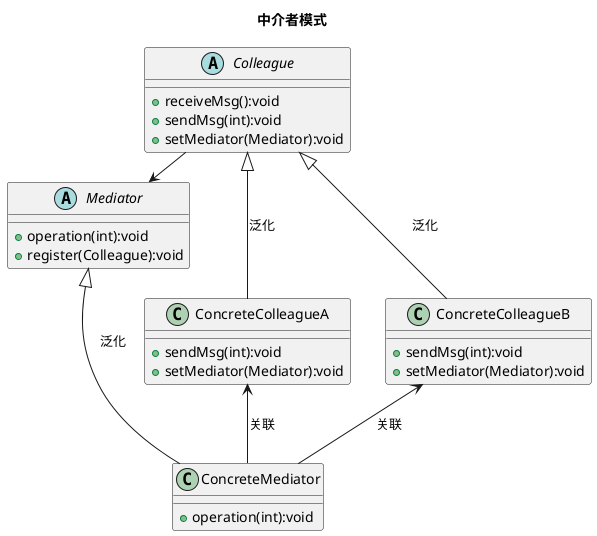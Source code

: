 @startuml
title:中介者模式

/'Mediator: 抽象中介者。定义了同事对象到中介者对象之间的接口。'/
abstract class Mediator{
+operation(int):void
+register(Colleague):void
}

/'ConcreteMediator: 具体中介者。实现抽象中介者的方法，它需要知道所有的具体同事类，同时需要从具体的同事类那里接收信息，并且向具体的同事类发送信息。'/
class ConcreteMediator{
+operation(int):void
}

Mediator<|--ConcreteMediator:泛化

/'Colleague: 抽象同事类。'/
abstract class Colleague{
+receiveMsg():void
+sendMsg(int):void
+setMediator(Mediator):void
}

/'ConcreteColleague: 具体同事类。每个具体同事类都只需要知道自己的行为即可，但是他们都需要认识中介者。'/
class ConcreteColleagueA{
+sendMsg(int):void
+setMediator(Mediator):void
}

class ConcreteColleagueB{
+sendMsg(int):void
+setMediator(Mediator):void
}

Colleague<|--ConcreteColleagueA:泛化
Colleague<|--ConcreteColleagueB:泛化

Mediator<-left-Colleague:关联
ConcreteColleagueA<--ConcreteMediator:关联
ConcreteColleagueB<--ConcreteMediator:关联

@enduml